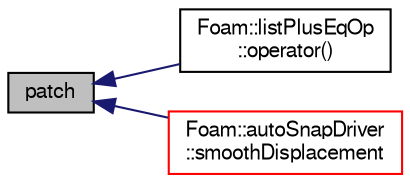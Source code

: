 digraph "patch"
{
  bgcolor="transparent";
  edge [fontname="FreeSans",fontsize="10",labelfontname="FreeSans",labelfontsize="10"];
  node [fontname="FreeSans",fontsize="10",shape=record];
  rankdir="LR";
  Node34 [label="patch",height=0.2,width=0.4,color="black", fillcolor="grey75", style="filled", fontcolor="black"];
  Node34 -> Node35 [dir="back",color="midnightblue",fontsize="10",style="solid",fontname="FreeSans"];
  Node35 [label="Foam::listPlusEqOp\l::operator()",height=0.2,width=0.4,color="black",URL="$a24626.html#a2bca5855a51bffee2f0fe2aacc4aba10"];
  Node34 -> Node36 [dir="back",color="midnightblue",fontsize="10",style="solid",fontname="FreeSans"];
  Node36 [label="Foam::autoSnapDriver\l::smoothDisplacement",height=0.2,width=0.4,color="red",URL="$a24622.html#ab9edad6f253859d05fb0b849fc55f5e2",tooltip="Smooth the displacement field to the internal. "];
}
